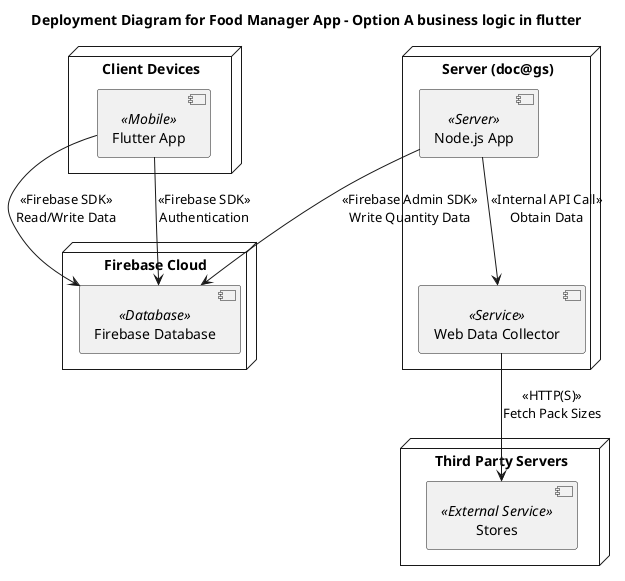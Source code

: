 @startuml
title Deployment Diagram for Food Manager App - Option A business logic in flutter 

node "Client Devices" {
  [Flutter App] <<Mobile>>
}

node "Firebase Cloud" {
  [Firebase Database] <<Database>>
}

node "Server (doc@gs)" {
  [Node.js App] <<Server>>
  [Web Data Collector] <<Service>>
}

node "Third Party Servers" {
  [Stores] <<External Service>>
}

'relationships descriptions
[Flutter App] --> [Firebase Database] : <<Firebase SDK>>\nRead/Write Data
[Node.js App] --> [Firebase Database] : <<Firebase Admin SDK>>\nWrite Quantity Data
[Node.js App] --> [Web Data Collector] : <<Internal API Call>>\nObtain Data
[Web Data Collector] --> [Stores] : <<HTTP(S)>>\nFetch Pack Sizes
[Flutter App] --> [Firebase Database] : <<Firebase SDK>>\nAuthentication

@enduml


@startuml
title Deployment Diagram for Food Manager App - Option B buisness logic in API

node "Client Devices" {
  [Flutter App] <<Mobile>>
}

node "Firebase Cloud" {
  [Firebase Database] <<Database>>
}

node "Server (doc@gs)" {
  [Node.js App] <<Server>>
  [Web Data Collector] <<Service>>
  [PortionAPI] <<Service>>
  [SmartListAPI] <<Service>>
  [SuggestedRecipeAPI] <<Service>>

}

node "Third Party Servers" {
  [Stores] <<External Service>>
}

'relationships descriptions
[Flutter App] --> [Firebase Database] : <<Firebase SDK>>\nRead/Write Data
[Node.js App] --> [Firebase Database] : <<Firebase Admin SDK>>\nWrite Quantity Data
[Node.js App] --> [Web Data Collector] : <<Internal API Call>>\nObtain Data
[Flutter App] --> [PortionAPI] : <<HTTP(S) Rest API Call>>\nRequest Portion Conversion
[PortionAPI] --> [Flutter App] : <<HTTP(S) JSON>>\nReturn Portion Conversion
[Flutter App] --> [SmartListAPI] : <<HTTP(S) Rest API Call>>\nRequest SmartList Calculation
[SmartListAPI] --> [Flutter App] : <<HTTP(S) JSON>>\nReturn SmartList
[Flutter App] --> [SuggestedRecipeAPI] : <<HTTP(S) Rest API Call>>\nRequest Recipe Suggestion
[Flutter App] --> [SuggestedRecipeAPI] : <<HTTP(S) JSONl>>\nReturn Recipe Suggestions

[Node.js App] --> [Web Data Collector] : <<Internal API Call>>\nObtain Data
[Web Data Collector] --> [Stores] : <<HTTP(S)>>\nFetch Pack Sizes
[Flutter App] --> [Firebase Database] : <<Firebase SDK>>\nAuthentication

@enduml